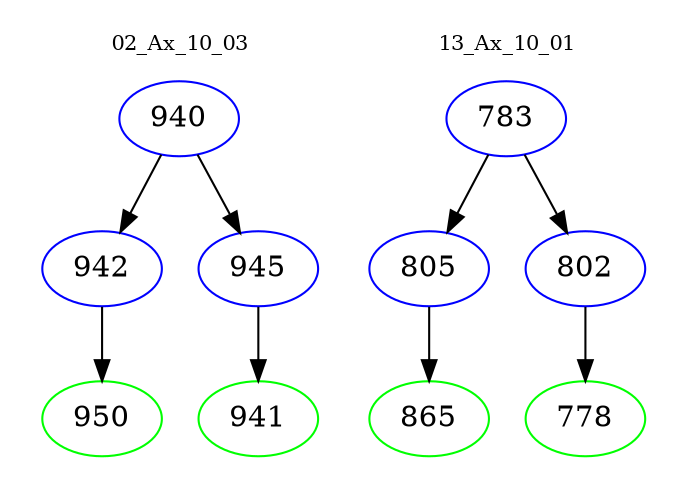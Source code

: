 digraph{
subgraph cluster_0 {
color = white
label = "02_Ax_10_03";
fontsize=10;
T0_940 [label="940", color="blue"]
T0_940 -> T0_942 [color="black"]
T0_942 [label="942", color="blue"]
T0_942 -> T0_950 [color="black"]
T0_950 [label="950", color="green"]
T0_940 -> T0_945 [color="black"]
T0_945 [label="945", color="blue"]
T0_945 -> T0_941 [color="black"]
T0_941 [label="941", color="green"]
}
subgraph cluster_1 {
color = white
label = "13_Ax_10_01";
fontsize=10;
T1_783 [label="783", color="blue"]
T1_783 -> T1_805 [color="black"]
T1_805 [label="805", color="blue"]
T1_805 -> T1_865 [color="black"]
T1_865 [label="865", color="green"]
T1_783 -> T1_802 [color="black"]
T1_802 [label="802", color="blue"]
T1_802 -> T1_778 [color="black"]
T1_778 [label="778", color="green"]
}
}
